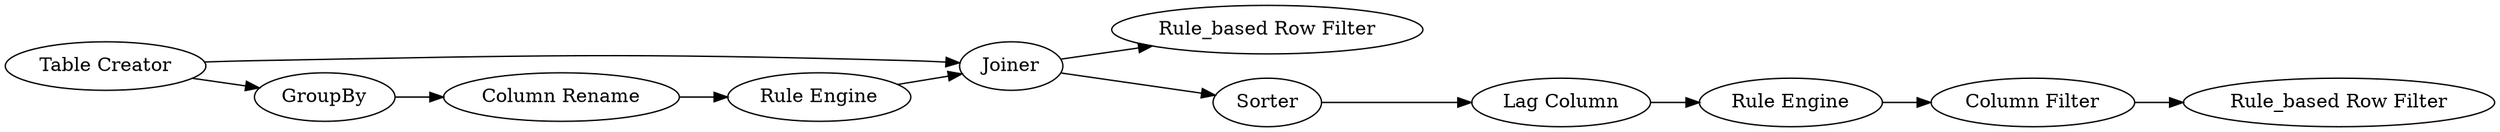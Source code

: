 digraph {
	7 -> 8
	4 -> 5
	10 -> 9
	8 -> 10
	5 -> 11
	3 -> 4
	5 -> 6
	1 -> 2
	2 -> 3
	6 -> 7
	1 -> 5
	5 [label=Joiner]
	1 [label="Table Creator"]
	7 [label="Lag Column"]
	9 [label="Rule_based Row Filter"]
	11 [label="Rule_based Row Filter"]
	4 [label="Rule Engine"]
	6 [label=Sorter]
	8 [label="Rule Engine"]
	3 [label="Column Rename"]
	2 [label=GroupBy]
	10 [label="Column Filter"]
	rankdir=LR
}
